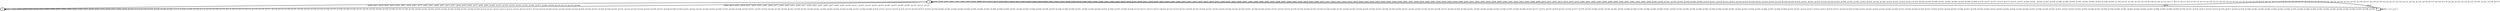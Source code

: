 digraph G {
        node [style=rounded, penwidth=3, fontsize=20, shape=oval];
        "4" -> "4" [label="@798, @799, @800, @801, @802, @806, @807, @808, @809, @810, @814, @815, @816, @817, @818, @822, @823, @824, @825, @826, @830, @831, @832, @833, @834, @838, @839, @840, @841, @842, @846, @847, @848, @849, @850, @854, @855, @856, @857, @858, @862, @863, @864, @865, @866, @870, @871, @872, @873, @874, @878, @879, @880, @881, @882, @886, @887, @888, @889, @890, @894, @895, @896, @897, @898, @902, @903, @904, @905, @906, @910, @911, @912, @913, @914, @918, @919, @920, @921, @922, @923, @924, @925, @926, @930, @931, @937, @938, @939, @940, @941, @942, @943, @944, @948, @949, @950, @951, @952, @953, @954, @958, @959, @960, @961, @962, @963, @964, @968, @969, @970, @971, @972, @973, @974, @978, @979, @980, @981, @982, @983, @984, @988, @989, @990, @991, @992, @993, @994, @998, @999, @1000, @1001, @1002, @1003, @1004, @1008, @1009, @1010, @1011, @1012, @1013, @1014, @1018, @1019, @1020, @1021, @1022, @1023, @1024, @1028, @1029, @1030, @1031, @1032, @1033, @1034, @1038, @1039, @1040, @1041, @1042, @1043, @1044, @1048, @1049, @1050, @1051, @1052, @1053, @1054, @1058, @1059, @1060, @1061, @1062, @1063, @1064, @1068, @1069, @1070, @1071, @1072, @1073, @1074, @1078, @1079, @1080, @1081, @1082, @1083, @1084, @1088, @1089, @1090, @1091, @1092, @1093, @1094, @1098, @1099, @1100, @1101, @1102, @1103, @1104, @1108, @1109, @1110, @1111, @1112, @1113, @1114, @1118, @1119, @1120, @1121, @1122, @1123, @1124, @1128, @1129, @1130, @1131, @1132, @1133, @1134, @1135, @1136, @1137, @1138, @1139, @1140, @1141, @1142, @1143, @1144, @1145, @1146, @1147, @1148, @1149, @1150, @1151, @1152, @1153, @1154, @1155, @1156, @1157, @1158, @1159, @1160, @1161, @1162, @1163, @1164, @1165, @1166, @1167", color=black,arrowsize=1,style=bold,penwidth=3,fontsize=20];
"4" -> "2" [label="@803, @811, @819, @827, @835, @843, @851, @859, @867, @875, @883, @891, @899, @907, @915, @927, @945, @955, @965, @975, @985, @995, @1005, @1015, @1025, @1035, @1045, @1055, @1065, @1075, @1085, @1095, @1105, @1115, @1125, @1168", color=black,arrowsize=1,style=bold,penwidth=3,fontsize=20];
"2" -> "2" [label="@804, @812, @820, @828, @836, @844, @852, @860, @868, @876, @884, @892, @900, @908, @916, @928, @946, @956, @966, @976, @986, @996, @1006, @1016, @1026, @1036, @1046, @1056, @1066, @1076, @1086, @1096, @1106, @1116, @1126, @1169, @1170, @1171, @1172, @1173, @1174, @1175, @1176, @1177, @1178, @1179, @1180, @1181, @1182, @1183, @1184, @1185, @1186, @1187, @1188, @1189, @1190, @1191, @1192, @1193, @1194, @1195, @1196, @1197, @1198, @1199, @1200, @1201, @1202, @1203, @1204, @1205, @1206, @1207, @1208, @1209, @1210, @1211, @1212, @1213, @1214, @1215, @1216, @1217, @1218, @1219, @1220, @1221, @1222, @1223, @1224, @1225, @1226, @1227, @1228, @1229, @1230, @1231, @1232, @1233, @1234, @1235, @1236, @1237, @1238, @1239, @1240, @1241, @1242, @1243, @1244, @1245, @1246, @1247, @1248, @1249, @1250, @1251, @1252, @1253, @1254, @1255, @1256, @1257, @1258, @1259, @1260, @1261, @1262, @1263, @1264, @1265, @1266, @1267, @1268, @1269, @1270, @1271, @1272, @1273, @1274, @1275, @1276, @1277, @1278, @1279, @1280, @1281, @1282, @1283, @1284, @1285, @1286, @1287, @1288, @1289, @1290, @1291, @1292, @1293, @1294, @1295, @1296, @1297, @1298, @1299, @1300, @1301, @1302, @1303, @1304, @1305, @1306, @1307, @1308, @1309, @1310, @1311, @1312, @1313, @1314, @1315, @1316, @1317, @1318, @1319, @1320, @1321, @1322, @1323, @1324, @1325, @1326, @1327, @1328, @1329, @1330, @1331, @1332, @1333, @1334, @1335, @1336, @1337, @1338, @1339, @1340, @1341, @1342, @1343, @1344, @1345, @1346, @1347, @1348, @1349, @1350, @1351, @1352, @1353, @1354, @1355, @1356, @1357, @1358, @1359, @1360, @1361, @1362, @1363, @1364, @1365, @1366, @1367, @1368, @1369, @1370, @1371, @1372, @1373, @1374, @1375, @1376, @1377, @1378, @1379, @1380, @1381, @1382, @1383, @1384, @1385, @1386, @1387, @1388, @1389, @1390, @1391, @1392, @1393, @1394, @1395, @1396, @1397, @1398, @1399, @1400, @1401, @1402, @1403, @1404, @1405, @1406, @1407, @1408, @1409, @1410, @1411, @1412, @1413, @1414, @1415, @1416, @1417, @1418, @1419, @1420, @1421, @1422, @1423, @1424, @1425, @1426, @1427, @1428, @1429, @1430, @1431, @1432, @1433, @1434, @1435, @1436, @1437, @1438, @1439, @1440, @1441, @1442, @1443, @1444, @1445, @1446, @1447, @1448, @1449, @1450, @1451, @1452, @1453, @1454, @1455, @1456, @1457, @1458, @1459, @1460, @1461, @1462, @1463, @1464, @1465, @1466, @1467, @1468, @1469, @1470, @1471, @1472, @1473, @1474, @1475, @1476, @1477, @1478, @1479, @1480, @1481, @1482, @1483, @1484, @1485, @1486, @1487, @1488, @1489, @1490, @1491, @1492, @1493, @1494, @1495, @1496, @1497, @1498, @1499", color=black,arrowsize=1,style=bold,penwidth=3,fontsize=20];
"2" -> "4" [label="@805, @813, @821, @829, @837, @845, @853, @861, @869, @877, @885, @893, @901, @909, @917, @929, @947, @957, @967, @977, @987, @997, @1007, @1017, @1027, @1037, @1047, @1057, @1067, @1077, @1087, @1097, @1107, @1117, @1127", color=black,arrowsize=1,style=bold,penwidth=3,fontsize=20];
"4" -> "1" [label="@932", color=black,arrowsize=1,style=bold,penwidth=3,fontsize=20];
"1" -> "1" [label="@933 + 1*n, n=0..2", color=black,arrowsize=1,style=bold,penwidth=3,fontsize=20];
"1" -> "4" [label="@936", color=black,arrowsize=1,style=bold,penwidth=3,fontsize=20];
}
